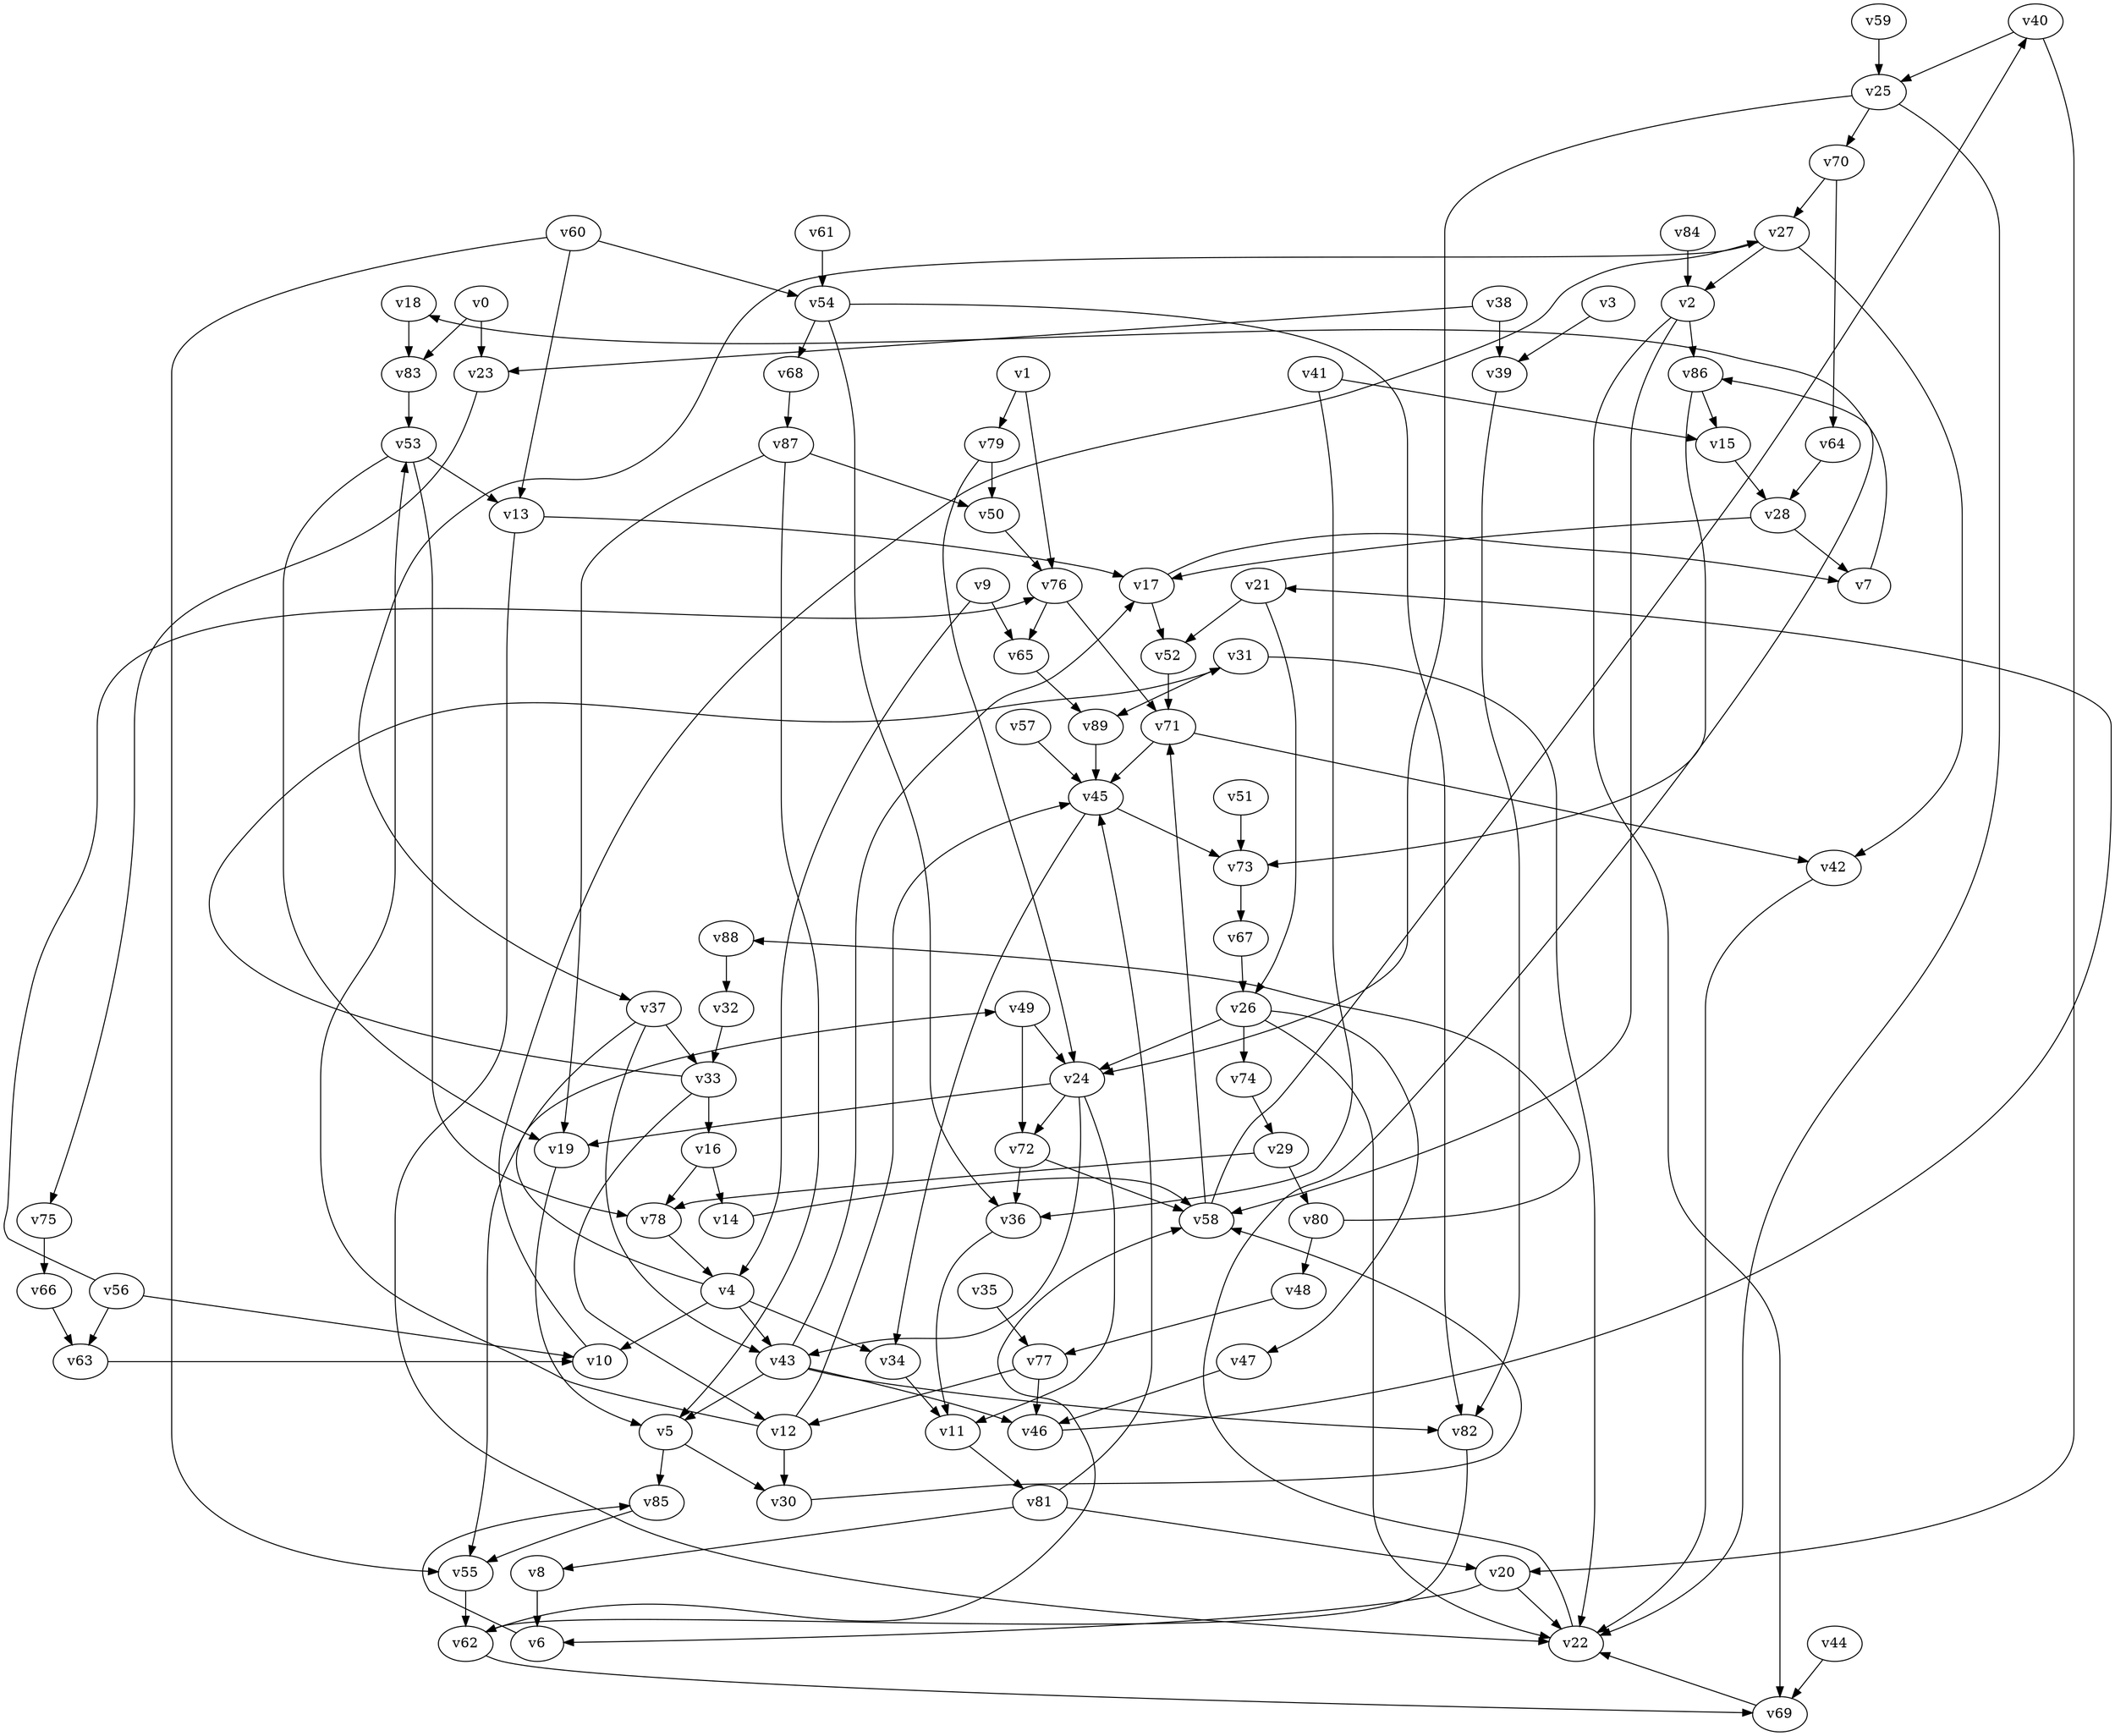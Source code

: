// Benchmark game 122 - 90 vertices
// time_bound: 25
// targets: v33
digraph G {
    v0 [name="v0", player=1];
    v1 [name="v1", player=1];
    v2 [name="v2", player=0];
    v3 [name="v3", player=0];
    v4 [name="v4", player=1];
    v5 [name="v5", player=0];
    v6 [name="v6", player=1];
    v7 [name="v7", player=0];
    v8 [name="v8", player=1];
    v9 [name="v9", player=0];
    v10 [name="v10", player=1];
    v11 [name="v11", player=1];
    v12 [name="v12", player=0];
    v13 [name="v13", player=0];
    v14 [name="v14", player=1];
    v15 [name="v15", player=0];
    v16 [name="v16", player=1];
    v17 [name="v17", player=0];
    v18 [name="v18", player=1];
    v19 [name="v19", player=1];
    v20 [name="v20", player=0];
    v21 [name="v21", player=1];
    v22 [name="v22", player=1];
    v23 [name="v23", player=1];
    v24 [name="v24", player=0];
    v25 [name="v25", player=0];
    v26 [name="v26", player=1];
    v27 [name="v27", player=1];
    v28 [name="v28", player=0];
    v29 [name="v29", player=0];
    v30 [name="v30", player=0];
    v31 [name="v31", player=1];
    v32 [name="v32", player=1];
    v33 [name="v33", player=0, target=1];
    v34 [name="v34", player=1];
    v35 [name="v35", player=1];
    v36 [name="v36", player=0];
    v37 [name="v37", player=1];
    v38 [name="v38", player=1];
    v39 [name="v39", player=0];
    v40 [name="v40", player=1];
    v41 [name="v41", player=1];
    v42 [name="v42", player=0];
    v43 [name="v43", player=0];
    v44 [name="v44", player=1];
    v45 [name="v45", player=1];
    v46 [name="v46", player=1];
    v47 [name="v47", player=0];
    v48 [name="v48", player=0];
    v49 [name="v49", player=0];
    v50 [name="v50", player=1];
    v51 [name="v51", player=0];
    v52 [name="v52", player=1];
    v53 [name="v53", player=0];
    v54 [name="v54", player=0];
    v55 [name="v55", player=0];
    v56 [name="v56", player=1];
    v57 [name="v57", player=0];
    v58 [name="v58", player=1];
    v59 [name="v59", player=1];
    v60 [name="v60", player=0];
    v61 [name="v61", player=1];
    v62 [name="v62", player=1];
    v63 [name="v63", player=0];
    v64 [name="v64", player=1];
    v65 [name="v65", player=1];
    v66 [name="v66", player=0];
    v67 [name="v67", player=1];
    v68 [name="v68", player=1];
    v69 [name="v69", player=1];
    v70 [name="v70", player=0];
    v71 [name="v71", player=1];
    v72 [name="v72", player=0];
    v73 [name="v73", player=1];
    v74 [name="v74", player=0];
    v75 [name="v75", player=1];
    v76 [name="v76", player=0];
    v77 [name="v77", player=1];
    v78 [name="v78", player=1];
    v79 [name="v79", player=0];
    v80 [name="v80", player=0];
    v81 [name="v81", player=1];
    v82 [name="v82", player=0];
    v83 [name="v83", player=0];
    v84 [name="v84", player=1];
    v85 [name="v85", player=1];
    v86 [name="v86", player=0];
    v87 [name="v87", player=1];
    v88 [name="v88", player=0];
    v89 [name="v89", player=0];

    v0 -> v83;
    v1 -> v76;
    v2 -> v58;
    v3 -> v39;
    v4 -> v49 [constraint="t < 5"];
    v5 -> v30 [constraint="t >= 4"];
    v6 -> v85 [constraint="t < 6"];
    v7 -> v86;
    v8 -> v6;
    v9 -> v65;
    v10 -> v27 [constraint="t >= 4"];
    v11 -> v81;
    v12 -> v30;
    v13 -> v17;
    v14 -> v58 [constraint="t >= 4"];
    v15 -> v28;
    v16 -> v78;
    v17 -> v7 [constraint="t >= 2"];
    v18 -> v83;
    v19 -> v5;
    v20 -> v6 [constraint="t >= 3"];
    v21 -> v26;
    v22 -> v18 [constraint="t mod 4 == 2"];
    v23 -> v75 [constraint="t < 8"];
    v24 -> v72;
    v25 -> v24;
    v26 -> v47 [constraint="t mod 4 == 3"];
    v27 -> v37 [constraint="t >= 4"];
    v28 -> v7;
    v29 -> v78;
    v30 -> v58 [constraint="t < 5"];
    v31 -> v89;
    v32 -> v33;
    v33 -> v31 [constraint="t < 9"];
    v34 -> v11;
    v35 -> v77;
    v36 -> v11;
    v37 -> v55;
    v38 -> v39;
    v39 -> v82;
    v40 -> v20;
    v41 -> v36;
    v42 -> v22;
    v43 -> v5;
    v44 -> v69;
    v45 -> v73;
    v46 -> v21 [constraint="t < 8"];
    v47 -> v46;
    v48 -> v77;
    v49 -> v24;
    v50 -> v76;
    v51 -> v73;
    v52 -> v71;
    v53 -> v19;
    v54 -> v82;
    v55 -> v62;
    v56 -> v76 [constraint="t < 12"];
    v57 -> v45;
    v58 -> v40 [constraint="t mod 4 == 3"];
    v59 -> v25;
    v60 -> v54;
    v61 -> v54;
    v62 -> v58 [constraint="t >= 1"];
    v63 -> v10 [constraint="t mod 2 == 0"];
    v64 -> v28;
    v65 -> v89;
    v66 -> v63;
    v67 -> v26;
    v68 -> v87;
    v69 -> v22 [constraint="t < 13"];
    v70 -> v27;
    v71 -> v42 [constraint="t < 12"];
    v72 -> v36;
    v73 -> v67;
    v74 -> v29;
    v75 -> v66;
    v76 -> v71;
    v77 -> v46 [constraint="t < 8"];
    v78 -> v4;
    v79 -> v24;
    v80 -> v88 [constraint="t < 7"];
    v81 -> v8;
    v82 -> v62 [constraint="t < 11"];
    v83 -> v53;
    v84 -> v2;
    v85 -> v55;
    v86 -> v73;
    v87 -> v19;
    v88 -> v32;
    v89 -> v45;
    v53 -> v13;
    v2 -> v69;
    v5 -> v85;
    v9 -> v4;
    v27 -> v2;
    v20 -> v22;
    v26 -> v74;
    v43 -> v46;
    v13 -> v22;
    v12 -> v53;
    v76 -> v65;
    v28 -> v17;
    v24 -> v19;
    v71 -> v45;
    v33 -> v12;
    v33 -> v16;
    v21 -> v52;
    v29 -> v80;
    v17 -> v52;
    v16 -> v14;
    v37 -> v33;
    v40 -> v25;
    v60 -> v13;
    v43 -> v82;
    v4 -> v34;
    v41 -> v15;
    v79 -> v50;
    v62 -> v69;
    v56 -> v63;
    v70 -> v64;
    v4 -> v10;
    v86 -> v15;
    v81 -> v45;
    v77 -> v12;
    v26 -> v22;
    v54 -> v68;
    v38 -> v23;
    v25 -> v22;
    v87 -> v50;
    v24 -> v43;
    v45 -> v34;
    v53 -> v78;
    v87 -> v5;
    v26 -> v24;
    v49 -> v72;
    v24 -> v11;
    v4 -> v43;
    v56 -> v10;
    v72 -> v58;
    v31 -> v22;
    v25 -> v70;
    v12 -> v45;
    v37 -> v43;
    v43 -> v17;
    v58 -> v71;
    v60 -> v55;
    v81 -> v20;
    v80 -> v48;
    v0 -> v23;
    v27 -> v42;
    v54 -> v36;
    v2 -> v86;
    v1 -> v79;
}
